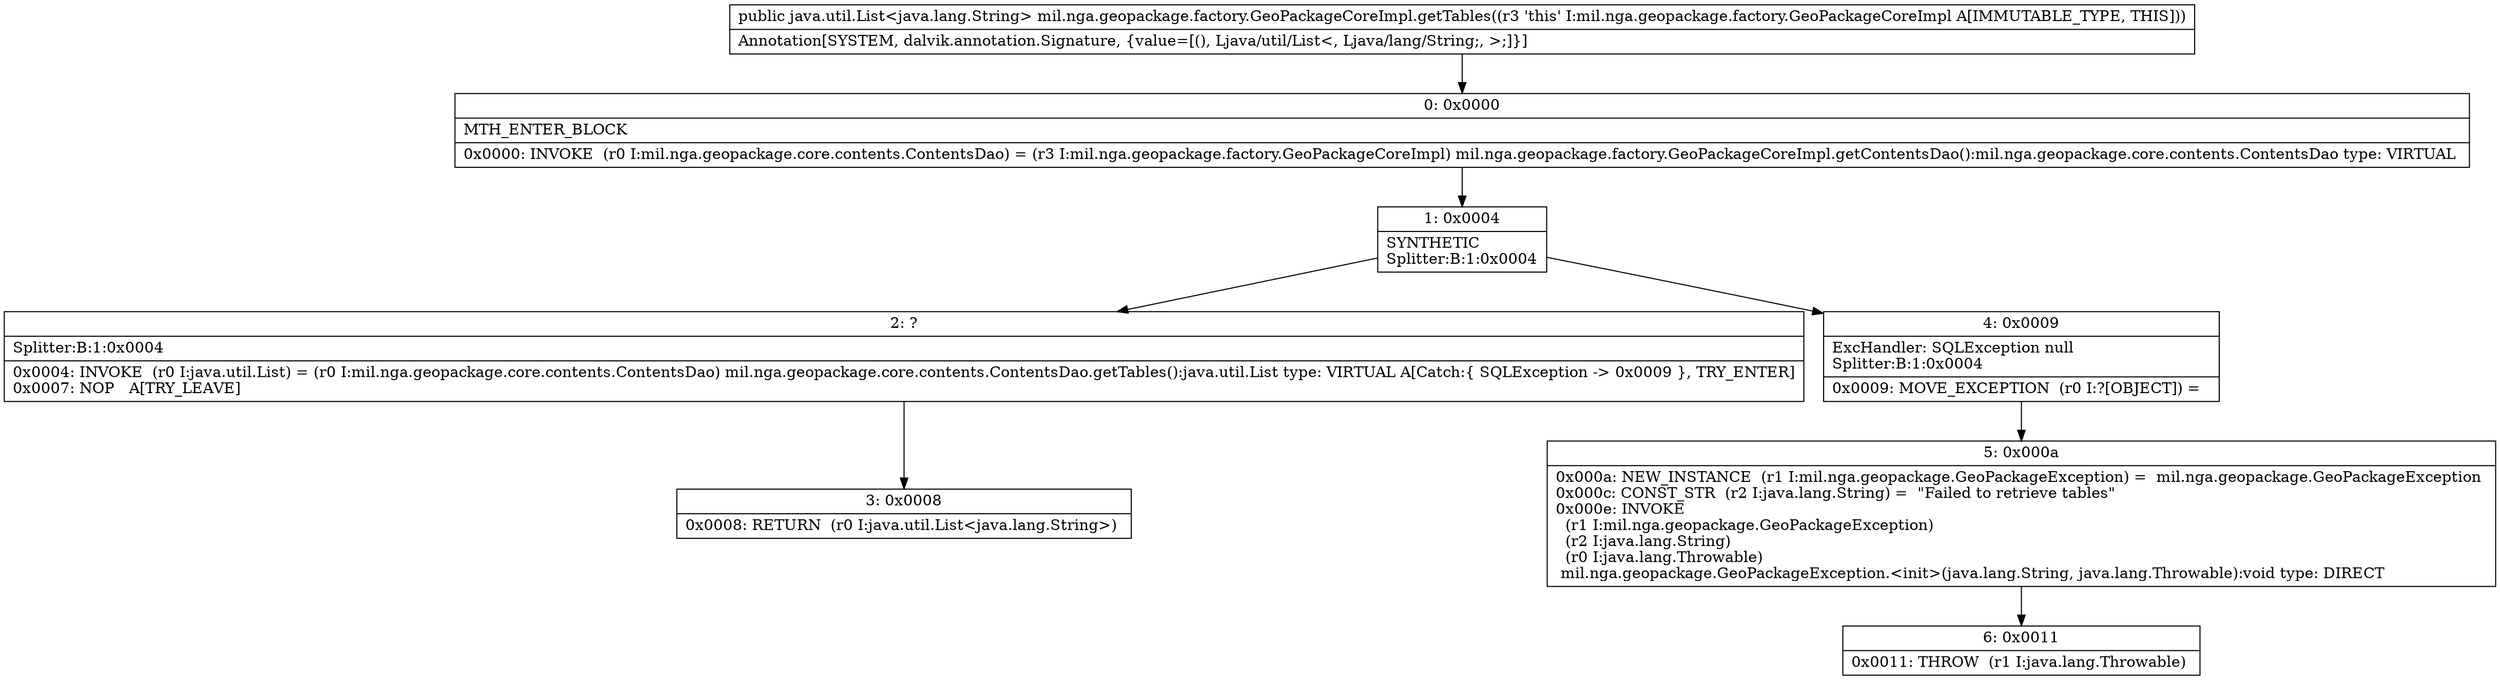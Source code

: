 digraph "CFG formil.nga.geopackage.factory.GeoPackageCoreImpl.getTables()Ljava\/util\/List;" {
Node_0 [shape=record,label="{0\:\ 0x0000|MTH_ENTER_BLOCK\l|0x0000: INVOKE  (r0 I:mil.nga.geopackage.core.contents.ContentsDao) = (r3 I:mil.nga.geopackage.factory.GeoPackageCoreImpl) mil.nga.geopackage.factory.GeoPackageCoreImpl.getContentsDao():mil.nga.geopackage.core.contents.ContentsDao type: VIRTUAL \l}"];
Node_1 [shape=record,label="{1\:\ 0x0004|SYNTHETIC\lSplitter:B:1:0x0004\l}"];
Node_2 [shape=record,label="{2\:\ ?|Splitter:B:1:0x0004\l|0x0004: INVOKE  (r0 I:java.util.List) = (r0 I:mil.nga.geopackage.core.contents.ContentsDao) mil.nga.geopackage.core.contents.ContentsDao.getTables():java.util.List type: VIRTUAL A[Catch:\{ SQLException \-\> 0x0009 \}, TRY_ENTER]\l0x0007: NOP   A[TRY_LEAVE]\l}"];
Node_3 [shape=record,label="{3\:\ 0x0008|0x0008: RETURN  (r0 I:java.util.List\<java.lang.String\>) \l}"];
Node_4 [shape=record,label="{4\:\ 0x0009|ExcHandler: SQLException null\lSplitter:B:1:0x0004\l|0x0009: MOVE_EXCEPTION  (r0 I:?[OBJECT]) =  \l}"];
Node_5 [shape=record,label="{5\:\ 0x000a|0x000a: NEW_INSTANCE  (r1 I:mil.nga.geopackage.GeoPackageException) =  mil.nga.geopackage.GeoPackageException \l0x000c: CONST_STR  (r2 I:java.lang.String) =  \"Failed to retrieve tables\" \l0x000e: INVOKE  \l  (r1 I:mil.nga.geopackage.GeoPackageException)\l  (r2 I:java.lang.String)\l  (r0 I:java.lang.Throwable)\l mil.nga.geopackage.GeoPackageException.\<init\>(java.lang.String, java.lang.Throwable):void type: DIRECT \l}"];
Node_6 [shape=record,label="{6\:\ 0x0011|0x0011: THROW  (r1 I:java.lang.Throwable) \l}"];
MethodNode[shape=record,label="{public java.util.List\<java.lang.String\> mil.nga.geopackage.factory.GeoPackageCoreImpl.getTables((r3 'this' I:mil.nga.geopackage.factory.GeoPackageCoreImpl A[IMMUTABLE_TYPE, THIS]))  | Annotation[SYSTEM, dalvik.annotation.Signature, \{value=[(), Ljava\/util\/List\<, Ljava\/lang\/String;, \>;]\}]\l}"];
MethodNode -> Node_0;
Node_0 -> Node_1;
Node_1 -> Node_2;
Node_1 -> Node_4;
Node_2 -> Node_3;
Node_4 -> Node_5;
Node_5 -> Node_6;
}


